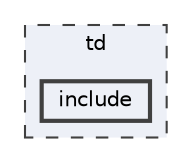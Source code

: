 digraph "td/include"
{
 // LATEX_PDF_SIZE
  bgcolor="transparent";
  edge [fontname=Helvetica,fontsize=10,labelfontname=Helvetica,labelfontsize=10];
  node [fontname=Helvetica,fontsize=10,shape=box,height=0.2,width=0.4];
  compound=true
  subgraph clusterdir_05b22fcca9bb47fde58f0d0dd2892ac6 {
    graph [ bgcolor="#edf0f7", pencolor="grey25", label="td", fontname=Helvetica,fontsize=10 style="filled,dashed", URL="dir_05b22fcca9bb47fde58f0d0dd2892ac6.html",tooltip=""]
  dir_8e3d5ed7d5c4898d5eb4f00412417b55 [label="include", fillcolor="#edf0f7", color="grey25", style="filled,bold", URL="dir_8e3d5ed7d5c4898d5eb4f00412417b55.html",tooltip=""];
  }
}

